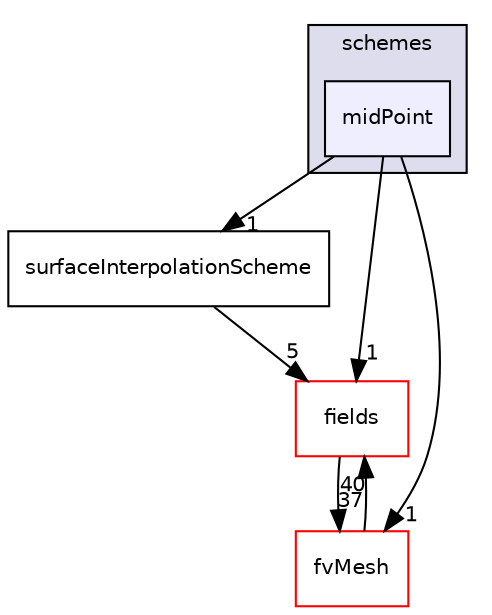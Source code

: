 digraph "src/finiteVolume/interpolation/surfaceInterpolation/schemes/midPoint" {
  bgcolor=transparent;
  compound=true
  node [ fontsize="10", fontname="Helvetica"];
  edge [ labelfontsize="10", labelfontname="Helvetica"];
  subgraph clusterdir_deb7d71175aa940c147966c547ebcb7e {
    graph [ bgcolor="#ddddee", pencolor="black", label="schemes" fontname="Helvetica", fontsize="10", URL="dir_deb7d71175aa940c147966c547ebcb7e.html"]
  dir_ba7f9d70986807131ccd265de8ede7ec [shape=box, label="midPoint", style="filled", fillcolor="#eeeeff", pencolor="black", URL="dir_ba7f9d70986807131ccd265de8ede7ec.html"];
  }
  dir_19d3b1afd53ea5e65e1bc53b79dacb85 [shape=box label="surfaceInterpolationScheme" URL="dir_19d3b1afd53ea5e65e1bc53b79dacb85.html"];
  dir_25ab4a83a983f7bb7a38b7f63bb141b7 [shape=box label="fields" color="red" URL="dir_25ab4a83a983f7bb7a38b7f63bb141b7.html"];
  dir_c382fa095c9c33d8673c0dd60aaef275 [shape=box label="fvMesh" color="red" URL="dir_c382fa095c9c33d8673c0dd60aaef275.html"];
  dir_19d3b1afd53ea5e65e1bc53b79dacb85->dir_25ab4a83a983f7bb7a38b7f63bb141b7 [headlabel="5", labeldistance=1.5 headhref="dir_001269_000938.html"];
  dir_ba7f9d70986807131ccd265de8ede7ec->dir_19d3b1afd53ea5e65e1bc53b79dacb85 [headlabel="1", labeldistance=1.5 headhref="dir_001255_001269.html"];
  dir_ba7f9d70986807131ccd265de8ede7ec->dir_25ab4a83a983f7bb7a38b7f63bb141b7 [headlabel="1", labeldistance=1.5 headhref="dir_001255_000938.html"];
  dir_ba7f9d70986807131ccd265de8ede7ec->dir_c382fa095c9c33d8673c0dd60aaef275 [headlabel="1", labeldistance=1.5 headhref="dir_001255_001126.html"];
  dir_25ab4a83a983f7bb7a38b7f63bb141b7->dir_c382fa095c9c33d8673c0dd60aaef275 [headlabel="37", labeldistance=1.5 headhref="dir_000938_001126.html"];
  dir_c382fa095c9c33d8673c0dd60aaef275->dir_25ab4a83a983f7bb7a38b7f63bb141b7 [headlabel="40", labeldistance=1.5 headhref="dir_001126_000938.html"];
}
